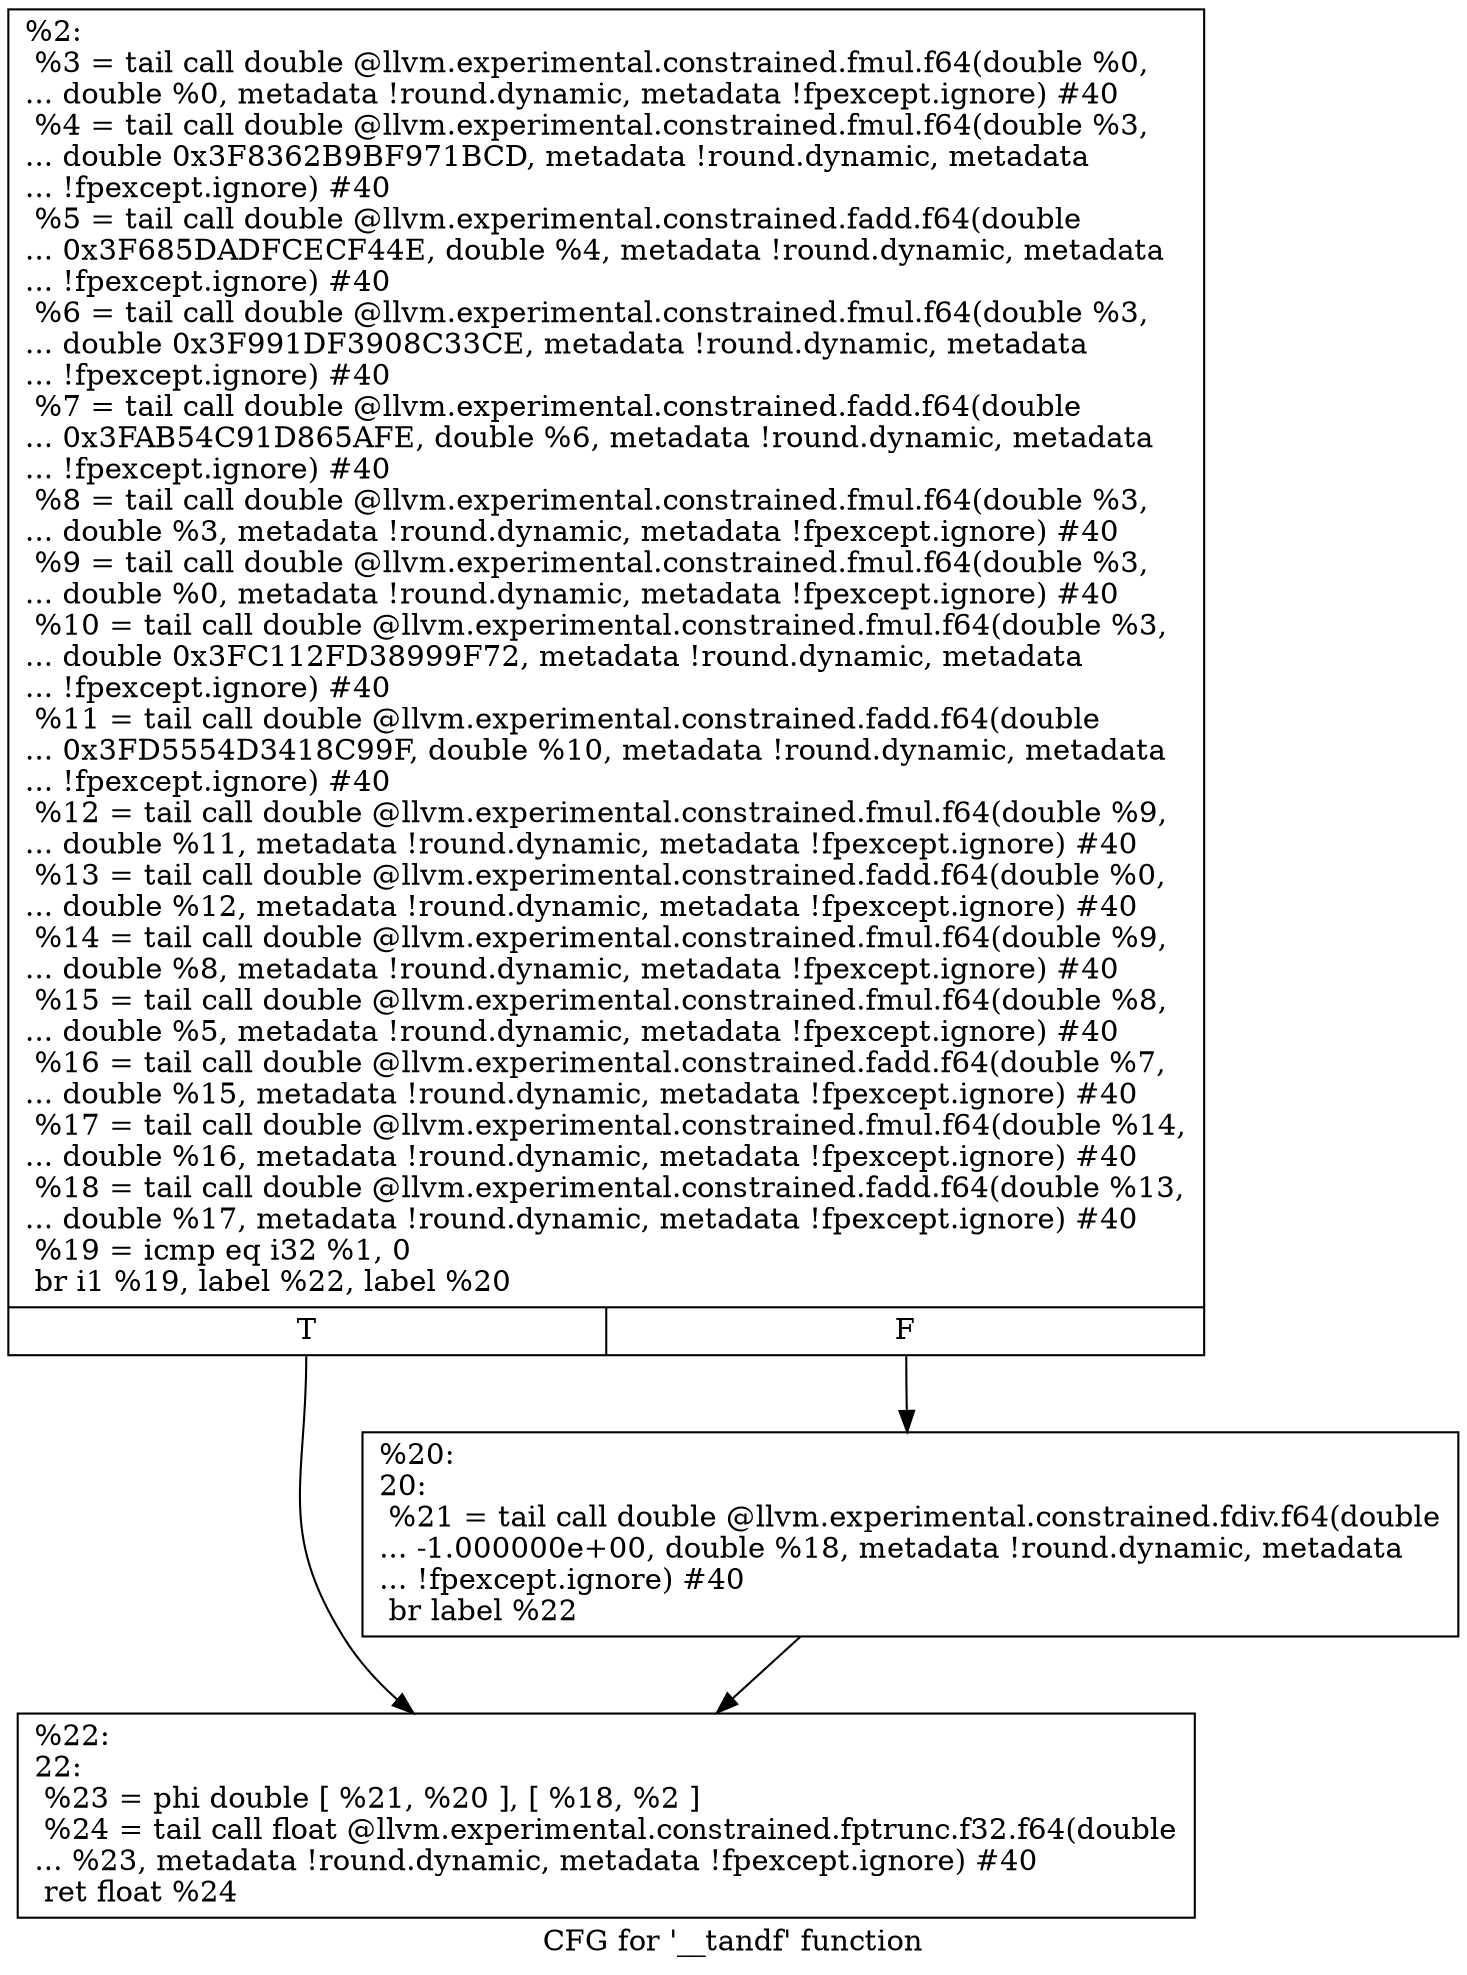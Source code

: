 digraph "CFG for '__tandf' function" {
	label="CFG for '__tandf' function";

	Node0x1b61960 [shape=record,label="{%2:\l  %3 = tail call double @llvm.experimental.constrained.fmul.f64(double %0,\l... double %0, metadata !round.dynamic, metadata !fpexcept.ignore) #40\l  %4 = tail call double @llvm.experimental.constrained.fmul.f64(double %3,\l... double 0x3F8362B9BF971BCD, metadata !round.dynamic, metadata\l... !fpexcept.ignore) #40\l  %5 = tail call double @llvm.experimental.constrained.fadd.f64(double\l... 0x3F685DADFCECF44E, double %4, metadata !round.dynamic, metadata\l... !fpexcept.ignore) #40\l  %6 = tail call double @llvm.experimental.constrained.fmul.f64(double %3,\l... double 0x3F991DF3908C33CE, metadata !round.dynamic, metadata\l... !fpexcept.ignore) #40\l  %7 = tail call double @llvm.experimental.constrained.fadd.f64(double\l... 0x3FAB54C91D865AFE, double %6, metadata !round.dynamic, metadata\l... !fpexcept.ignore) #40\l  %8 = tail call double @llvm.experimental.constrained.fmul.f64(double %3,\l... double %3, metadata !round.dynamic, metadata !fpexcept.ignore) #40\l  %9 = tail call double @llvm.experimental.constrained.fmul.f64(double %3,\l... double %0, metadata !round.dynamic, metadata !fpexcept.ignore) #40\l  %10 = tail call double @llvm.experimental.constrained.fmul.f64(double %3,\l... double 0x3FC112FD38999F72, metadata !round.dynamic, metadata\l... !fpexcept.ignore) #40\l  %11 = tail call double @llvm.experimental.constrained.fadd.f64(double\l... 0x3FD5554D3418C99F, double %10, metadata !round.dynamic, metadata\l... !fpexcept.ignore) #40\l  %12 = tail call double @llvm.experimental.constrained.fmul.f64(double %9,\l... double %11, metadata !round.dynamic, metadata !fpexcept.ignore) #40\l  %13 = tail call double @llvm.experimental.constrained.fadd.f64(double %0,\l... double %12, metadata !round.dynamic, metadata !fpexcept.ignore) #40\l  %14 = tail call double @llvm.experimental.constrained.fmul.f64(double %9,\l... double %8, metadata !round.dynamic, metadata !fpexcept.ignore) #40\l  %15 = tail call double @llvm.experimental.constrained.fmul.f64(double %8,\l... double %5, metadata !round.dynamic, metadata !fpexcept.ignore) #40\l  %16 = tail call double @llvm.experimental.constrained.fadd.f64(double %7,\l... double %15, metadata !round.dynamic, metadata !fpexcept.ignore) #40\l  %17 = tail call double @llvm.experimental.constrained.fmul.f64(double %14,\l... double %16, metadata !round.dynamic, metadata !fpexcept.ignore) #40\l  %18 = tail call double @llvm.experimental.constrained.fadd.f64(double %13,\l... double %17, metadata !round.dynamic, metadata !fpexcept.ignore) #40\l  %19 = icmp eq i32 %1, 0\l  br i1 %19, label %22, label %20\l|{<s0>T|<s1>F}}"];
	Node0x1b61960:s0 -> Node0x1b61a60;
	Node0x1b61960:s1 -> Node0x1b61a10;
	Node0x1b61a10 [shape=record,label="{%20:\l20:                                               \l  %21 = tail call double @llvm.experimental.constrained.fdiv.f64(double\l... -1.000000e+00, double %18, metadata !round.dynamic, metadata\l... !fpexcept.ignore) #40\l  br label %22\l}"];
	Node0x1b61a10 -> Node0x1b61a60;
	Node0x1b61a60 [shape=record,label="{%22:\l22:                                               \l  %23 = phi double [ %21, %20 ], [ %18, %2 ]\l  %24 = tail call float @llvm.experimental.constrained.fptrunc.f32.f64(double\l... %23, metadata !round.dynamic, metadata !fpexcept.ignore) #40\l  ret float %24\l}"];
}
